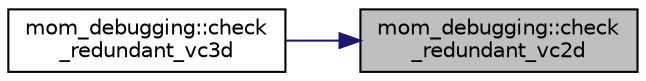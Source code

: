 digraph "mom_debugging::check_redundant_vc2d"
{
 // INTERACTIVE_SVG=YES
 // LATEX_PDF_SIZE
  edge [fontname="Helvetica",fontsize="10",labelfontname="Helvetica",labelfontsize="10"];
  node [fontname="Helvetica",fontsize="10",shape=record];
  rankdir="RL";
  Node1 [label="mom_debugging::check\l_redundant_vc2d",height=0.2,width=0.4,color="black", fillcolor="grey75", style="filled", fontcolor="black",tooltip="Check for consistency between the duplicated points of a 2-D C-grid vector."];
  Node1 -> Node2 [dir="back",color="midnightblue",fontsize="10",style="solid",fontname="Helvetica"];
  Node2 [label="mom_debugging::check\l_redundant_vc3d",height=0.2,width=0.4,color="black", fillcolor="white", style="filled",URL="$namespacemom__debugging.html#a810c5bc7956b4735d2d6c0fa30cf1ef6",tooltip="Check for consistency between the duplicated points of a 3-D C-grid vector."];
}
